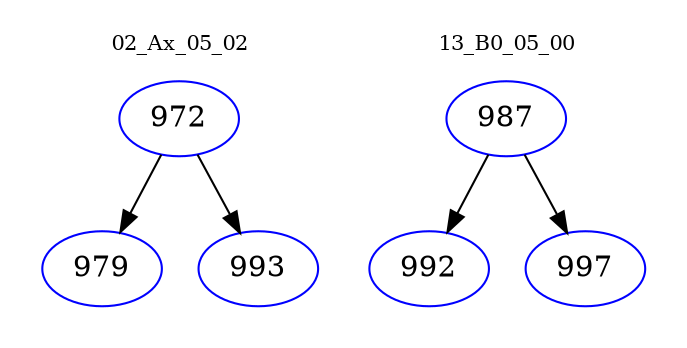 digraph{
subgraph cluster_0 {
color = white
label = "02_Ax_05_02";
fontsize=10;
T0_972 [label="972", color="blue"]
T0_972 -> T0_979 [color="black"]
T0_979 [label="979", color="blue"]
T0_972 -> T0_993 [color="black"]
T0_993 [label="993", color="blue"]
}
subgraph cluster_1 {
color = white
label = "13_B0_05_00";
fontsize=10;
T1_987 [label="987", color="blue"]
T1_987 -> T1_992 [color="black"]
T1_992 [label="992", color="blue"]
T1_987 -> T1_997 [color="black"]
T1_997 [label="997", color="blue"]
}
}

